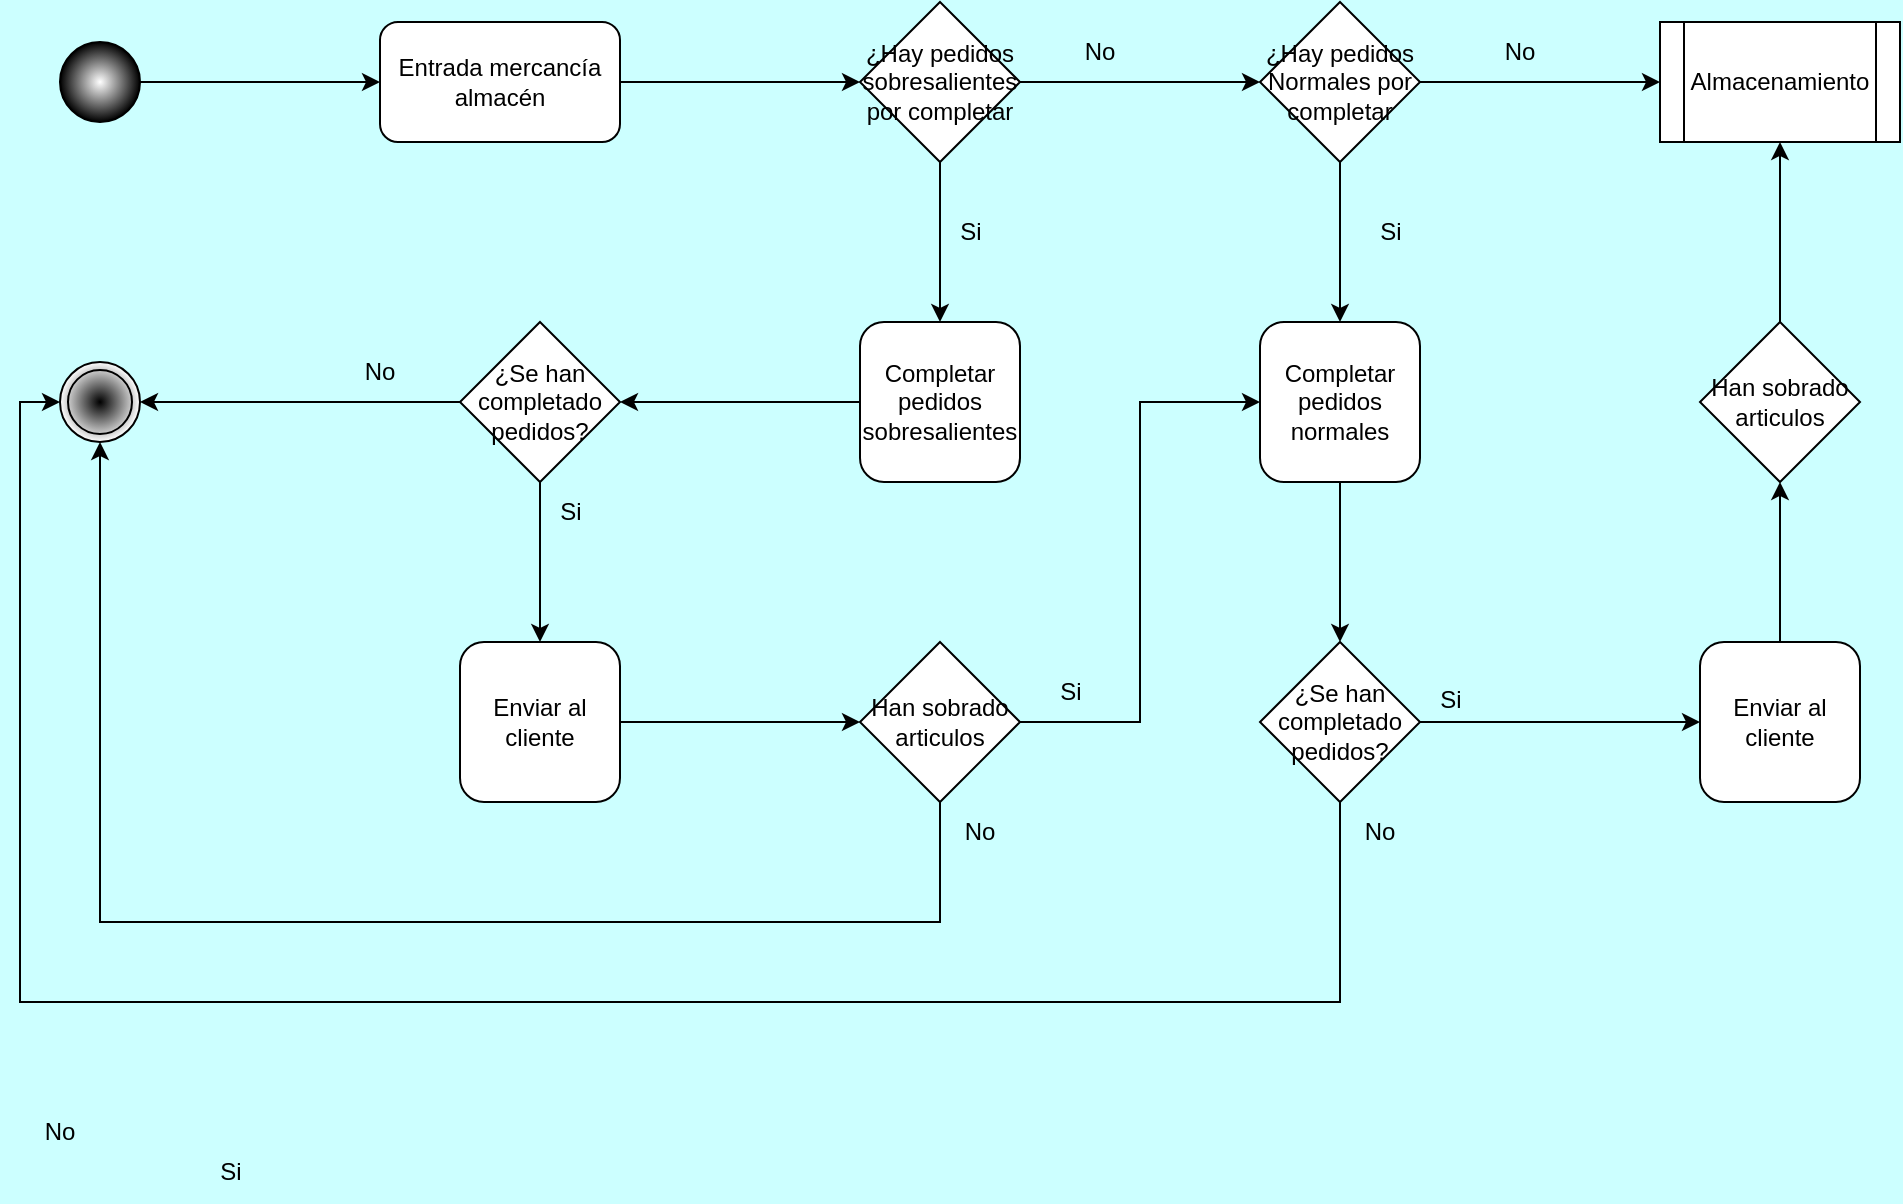 <mxfile version="23.1.5" type="device">
  <diagram name="Página-1" id="Rganr19uKsDzd_jjGSZs">
    <mxGraphModel dx="1434" dy="789" grid="1" gridSize="10" guides="1" tooltips="1" connect="1" arrows="1" fold="1" page="1" pageScale="1" pageWidth="1169" pageHeight="827" background="#CCFFFF" math="0" shadow="0">
      <root>
        <mxCell id="0" />
        <mxCell id="1" parent="0" />
        <mxCell id="RUCjFSHT4EMNl13ghefK-5" style="edgeStyle=orthogonalEdgeStyle;rounded=0;orthogonalLoop=1;jettySize=auto;html=1;exitX=1;exitY=0.5;exitDx=0;exitDy=0;entryX=0;entryY=0.5;entryDx=0;entryDy=0;" edge="1" parent="1" source="KhnNNgycjfnA8WjDQx8Y-1" target="RUCjFSHT4EMNl13ghefK-2">
          <mxGeometry relative="1" as="geometry" />
        </mxCell>
        <mxCell id="KhnNNgycjfnA8WjDQx8Y-1" value="Entrada mercancía almacén" style="rounded=1;whiteSpace=wrap;html=1;" parent="1" vertex="1">
          <mxGeometry x="280" y="90" width="120" height="60" as="geometry" />
        </mxCell>
        <mxCell id="RUCjFSHT4EMNl13ghefK-1" style="edgeStyle=orthogonalEdgeStyle;rounded=0;orthogonalLoop=1;jettySize=auto;html=1;exitX=1;exitY=0.5;exitDx=0;exitDy=0;" edge="1" parent="1" source="KhnNNgycjfnA8WjDQx8Y-6" target="KhnNNgycjfnA8WjDQx8Y-1">
          <mxGeometry relative="1" as="geometry" />
        </mxCell>
        <mxCell id="KhnNNgycjfnA8WjDQx8Y-6" value="" style="ellipse;whiteSpace=wrap;html=1;aspect=fixed;fillColor=#FFFFFF;fillStyle=auto;gradientColor=#000000;gradientDirection=radial;" parent="1" vertex="1">
          <mxGeometry x="120" y="100" width="40" height="40" as="geometry" />
        </mxCell>
        <mxCell id="KhnNNgycjfnA8WjDQx8Y-18" value="" style="ellipse;shape=doubleEllipse;whiteSpace=wrap;html=1;aspect=fixed;gradientColor=#FFFFFF;gradientDirection=radial;fillColor=#000000;" parent="1" vertex="1">
          <mxGeometry x="120" y="260" width="40" height="40" as="geometry" />
        </mxCell>
        <mxCell id="8gqbpLLkER0GLrXkm65x-8" value="No" style="text;html=1;strokeColor=none;fillColor=none;align=center;verticalAlign=middle;whiteSpace=wrap;rounded=0;" parent="1" vertex="1">
          <mxGeometry x="90" y="630" width="60" height="30" as="geometry" />
        </mxCell>
        <mxCell id="8gqbpLLkER0GLrXkm65x-9" value="Si" style="text;html=1;align=center;verticalAlign=middle;resizable=0;points=[];autosize=1;strokeColor=none;fillColor=none;" parent="1" vertex="1">
          <mxGeometry x="190" y="650" width="30" height="30" as="geometry" />
        </mxCell>
        <mxCell id="RUCjFSHT4EMNl13ghefK-6" style="edgeStyle=orthogonalEdgeStyle;rounded=0;orthogonalLoop=1;jettySize=auto;html=1;exitX=1;exitY=0.5;exitDx=0;exitDy=0;entryX=0;entryY=0.5;entryDx=0;entryDy=0;" edge="1" parent="1" source="RUCjFSHT4EMNl13ghefK-2" target="RUCjFSHT4EMNl13ghefK-3">
          <mxGeometry relative="1" as="geometry" />
        </mxCell>
        <mxCell id="RUCjFSHT4EMNl13ghefK-13" style="edgeStyle=orthogonalEdgeStyle;rounded=0;orthogonalLoop=1;jettySize=auto;html=1;exitX=0.5;exitY=1;exitDx=0;exitDy=0;" edge="1" parent="1" source="RUCjFSHT4EMNl13ghefK-2" target="RUCjFSHT4EMNl13ghefK-10">
          <mxGeometry relative="1" as="geometry" />
        </mxCell>
        <mxCell id="RUCjFSHT4EMNl13ghefK-2" value="¿Hay pedidos sobresalientes por completar" style="rhombus;whiteSpace=wrap;html=1;" vertex="1" parent="1">
          <mxGeometry x="520" y="80" width="80" height="80" as="geometry" />
        </mxCell>
        <mxCell id="RUCjFSHT4EMNl13ghefK-7" style="edgeStyle=orthogonalEdgeStyle;rounded=0;orthogonalLoop=1;jettySize=auto;html=1;exitX=1;exitY=0.5;exitDx=0;exitDy=0;entryX=0;entryY=0.5;entryDx=0;entryDy=0;" edge="1" parent="1" source="RUCjFSHT4EMNl13ghefK-3" target="RUCjFSHT4EMNl13ghefK-4">
          <mxGeometry relative="1" as="geometry" />
        </mxCell>
        <mxCell id="RUCjFSHT4EMNl13ghefK-14" style="edgeStyle=orthogonalEdgeStyle;rounded=0;orthogonalLoop=1;jettySize=auto;html=1;exitX=0.5;exitY=1;exitDx=0;exitDy=0;entryX=0.5;entryY=0;entryDx=0;entryDy=0;" edge="1" parent="1" source="RUCjFSHT4EMNl13ghefK-3" target="RUCjFSHT4EMNl13ghefK-12">
          <mxGeometry relative="1" as="geometry" />
        </mxCell>
        <mxCell id="RUCjFSHT4EMNl13ghefK-3" value="¿Hay pedidos Normales por completar" style="rhombus;whiteSpace=wrap;html=1;" vertex="1" parent="1">
          <mxGeometry x="720" y="80" width="80" height="80" as="geometry" />
        </mxCell>
        <mxCell id="RUCjFSHT4EMNl13ghefK-4" value="Almacenamiento" style="shape=process;whiteSpace=wrap;html=1;backgroundOutline=1;" vertex="1" parent="1">
          <mxGeometry x="920" y="90" width="120" height="60" as="geometry" />
        </mxCell>
        <mxCell id="RUCjFSHT4EMNl13ghefK-8" value="No" style="text;html=1;strokeColor=none;fillColor=none;align=center;verticalAlign=middle;whiteSpace=wrap;rounded=0;" vertex="1" parent="1">
          <mxGeometry x="610" y="90" width="60" height="30" as="geometry" />
        </mxCell>
        <mxCell id="RUCjFSHT4EMNl13ghefK-9" value="No" style="text;html=1;strokeColor=none;fillColor=none;align=center;verticalAlign=middle;whiteSpace=wrap;rounded=0;" vertex="1" parent="1">
          <mxGeometry x="820" y="90" width="60" height="30" as="geometry" />
        </mxCell>
        <mxCell id="RUCjFSHT4EMNl13ghefK-19" style="edgeStyle=orthogonalEdgeStyle;rounded=0;orthogonalLoop=1;jettySize=auto;html=1;exitX=0;exitY=0.5;exitDx=0;exitDy=0;" edge="1" parent="1" source="RUCjFSHT4EMNl13ghefK-10" target="RUCjFSHT4EMNl13ghefK-18">
          <mxGeometry relative="1" as="geometry" />
        </mxCell>
        <mxCell id="RUCjFSHT4EMNl13ghefK-10" value="&lt;div&gt;Completar &lt;br&gt;&lt;/div&gt;&lt;div&gt;pedidos&lt;br&gt;&lt;/div&gt;&lt;div&gt;sobresalientes&lt;br&gt;&lt;/div&gt;" style="rounded=1;whiteSpace=wrap;html=1;" vertex="1" parent="1">
          <mxGeometry x="520" y="240" width="80" height="80" as="geometry" />
        </mxCell>
        <mxCell id="RUCjFSHT4EMNl13ghefK-32" style="edgeStyle=orthogonalEdgeStyle;rounded=0;orthogonalLoop=1;jettySize=auto;html=1;exitX=0.5;exitY=1;exitDx=0;exitDy=0;entryX=0.5;entryY=0;entryDx=0;entryDy=0;" edge="1" parent="1" source="RUCjFSHT4EMNl13ghefK-12" target="RUCjFSHT4EMNl13ghefK-30">
          <mxGeometry relative="1" as="geometry" />
        </mxCell>
        <mxCell id="RUCjFSHT4EMNl13ghefK-12" value="&lt;div&gt;Completar &lt;br&gt;&lt;/div&gt;&lt;div&gt;pedidos&lt;br&gt;&lt;/div&gt;&lt;div&gt;normales&lt;br&gt;&lt;/div&gt;" style="rounded=1;whiteSpace=wrap;html=1;" vertex="1" parent="1">
          <mxGeometry x="720" y="240" width="80" height="80" as="geometry" />
        </mxCell>
        <mxCell id="RUCjFSHT4EMNl13ghefK-15" value="Si" style="text;html=1;align=center;verticalAlign=middle;resizable=0;points=[];autosize=1;strokeColor=none;fillColor=none;" vertex="1" parent="1">
          <mxGeometry x="560" y="180" width="30" height="30" as="geometry" />
        </mxCell>
        <mxCell id="RUCjFSHT4EMNl13ghefK-16" value="Si" style="text;html=1;align=center;verticalAlign=middle;resizable=0;points=[];autosize=1;strokeColor=none;fillColor=none;" vertex="1" parent="1">
          <mxGeometry x="770" y="180" width="30" height="30" as="geometry" />
        </mxCell>
        <mxCell id="RUCjFSHT4EMNl13ghefK-26" style="edgeStyle=orthogonalEdgeStyle;rounded=0;orthogonalLoop=1;jettySize=auto;html=1;exitX=1;exitY=0.5;exitDx=0;exitDy=0;entryX=0;entryY=0.5;entryDx=0;entryDy=0;" edge="1" parent="1" source="RUCjFSHT4EMNl13ghefK-17" target="RUCjFSHT4EMNl13ghefK-12">
          <mxGeometry relative="1" as="geometry" />
        </mxCell>
        <mxCell id="RUCjFSHT4EMNl13ghefK-27" style="edgeStyle=orthogonalEdgeStyle;rounded=0;orthogonalLoop=1;jettySize=auto;html=1;exitX=0.5;exitY=1;exitDx=0;exitDy=0;entryX=0.5;entryY=1;entryDx=0;entryDy=0;" edge="1" parent="1" source="RUCjFSHT4EMNl13ghefK-17" target="KhnNNgycjfnA8WjDQx8Y-18">
          <mxGeometry relative="1" as="geometry">
            <Array as="points">
              <mxPoint x="560" y="540" />
              <mxPoint x="140" y="540" />
            </Array>
          </mxGeometry>
        </mxCell>
        <mxCell id="RUCjFSHT4EMNl13ghefK-17" value="Han sobrado articulos" style="rhombus;whiteSpace=wrap;html=1;" vertex="1" parent="1">
          <mxGeometry x="520" y="400" width="80" height="80" as="geometry" />
        </mxCell>
        <mxCell id="RUCjFSHT4EMNl13ghefK-21" style="edgeStyle=orthogonalEdgeStyle;rounded=0;orthogonalLoop=1;jettySize=auto;html=1;exitX=0.5;exitY=1;exitDx=0;exitDy=0;" edge="1" parent="1" source="RUCjFSHT4EMNl13ghefK-18" target="RUCjFSHT4EMNl13ghefK-20">
          <mxGeometry relative="1" as="geometry" />
        </mxCell>
        <mxCell id="RUCjFSHT4EMNl13ghefK-22" style="edgeStyle=orthogonalEdgeStyle;rounded=0;orthogonalLoop=1;jettySize=auto;html=1;exitX=0;exitY=0.5;exitDx=0;exitDy=0;entryX=1;entryY=0.5;entryDx=0;entryDy=0;" edge="1" parent="1" source="RUCjFSHT4EMNl13ghefK-18" target="KhnNNgycjfnA8WjDQx8Y-18">
          <mxGeometry relative="1" as="geometry" />
        </mxCell>
        <mxCell id="RUCjFSHT4EMNl13ghefK-18" value="¿Se han completado pedidos?" style="rhombus;whiteSpace=wrap;html=1;" vertex="1" parent="1">
          <mxGeometry x="320" y="240" width="80" height="80" as="geometry" />
        </mxCell>
        <mxCell id="RUCjFSHT4EMNl13ghefK-23" style="edgeStyle=orthogonalEdgeStyle;rounded=0;orthogonalLoop=1;jettySize=auto;html=1;exitX=1;exitY=0.5;exitDx=0;exitDy=0;entryX=0;entryY=0.5;entryDx=0;entryDy=0;" edge="1" parent="1" source="RUCjFSHT4EMNl13ghefK-20" target="RUCjFSHT4EMNl13ghefK-17">
          <mxGeometry relative="1" as="geometry" />
        </mxCell>
        <mxCell id="RUCjFSHT4EMNl13ghefK-20" value="Enviar al cliente" style="rounded=1;whiteSpace=wrap;html=1;" vertex="1" parent="1">
          <mxGeometry x="320" y="400" width="80" height="80" as="geometry" />
        </mxCell>
        <mxCell id="RUCjFSHT4EMNl13ghefK-24" value="No" style="text;html=1;strokeColor=none;fillColor=none;align=center;verticalAlign=middle;whiteSpace=wrap;rounded=0;" vertex="1" parent="1">
          <mxGeometry x="250" y="250" width="60" height="30" as="geometry" />
        </mxCell>
        <mxCell id="RUCjFSHT4EMNl13ghefK-25" value="Si" style="text;html=1;align=center;verticalAlign=middle;resizable=0;points=[];autosize=1;strokeColor=none;fillColor=none;" vertex="1" parent="1">
          <mxGeometry x="360" y="320" width="30" height="30" as="geometry" />
        </mxCell>
        <mxCell id="RUCjFSHT4EMNl13ghefK-28" value="Si" style="text;html=1;align=center;verticalAlign=middle;resizable=0;points=[];autosize=1;strokeColor=none;fillColor=none;" vertex="1" parent="1">
          <mxGeometry x="610" y="410" width="30" height="30" as="geometry" />
        </mxCell>
        <mxCell id="RUCjFSHT4EMNl13ghefK-29" value="No" style="text;html=1;strokeColor=none;fillColor=none;align=center;verticalAlign=middle;whiteSpace=wrap;rounded=0;" vertex="1" parent="1">
          <mxGeometry x="550" y="480" width="60" height="30" as="geometry" />
        </mxCell>
        <mxCell id="RUCjFSHT4EMNl13ghefK-34" style="edgeStyle=orthogonalEdgeStyle;rounded=0;orthogonalLoop=1;jettySize=auto;html=1;exitX=1;exitY=0.5;exitDx=0;exitDy=0;" edge="1" parent="1" source="RUCjFSHT4EMNl13ghefK-30" target="RUCjFSHT4EMNl13ghefK-33">
          <mxGeometry relative="1" as="geometry" />
        </mxCell>
        <mxCell id="RUCjFSHT4EMNl13ghefK-36" style="edgeStyle=orthogonalEdgeStyle;rounded=0;orthogonalLoop=1;jettySize=auto;html=1;exitX=0.5;exitY=1;exitDx=0;exitDy=0;entryX=0;entryY=0.5;entryDx=0;entryDy=0;" edge="1" parent="1" source="RUCjFSHT4EMNl13ghefK-30" target="KhnNNgycjfnA8WjDQx8Y-18">
          <mxGeometry relative="1" as="geometry">
            <Array as="points">
              <mxPoint x="760" y="580" />
              <mxPoint x="100" y="580" />
              <mxPoint x="100" y="280" />
            </Array>
          </mxGeometry>
        </mxCell>
        <mxCell id="RUCjFSHT4EMNl13ghefK-30" value="¿Se han completado pedidos?" style="rhombus;whiteSpace=wrap;html=1;" vertex="1" parent="1">
          <mxGeometry x="720" y="400" width="80" height="80" as="geometry" />
        </mxCell>
        <mxCell id="RUCjFSHT4EMNl13ghefK-40" style="edgeStyle=orthogonalEdgeStyle;rounded=0;orthogonalLoop=1;jettySize=auto;html=1;entryX=0.5;entryY=1;entryDx=0;entryDy=0;" edge="1" parent="1" source="RUCjFSHT4EMNl13ghefK-33" target="RUCjFSHT4EMNl13ghefK-39">
          <mxGeometry relative="1" as="geometry" />
        </mxCell>
        <mxCell id="RUCjFSHT4EMNl13ghefK-33" value="Enviar al cliente" style="rounded=1;whiteSpace=wrap;html=1;" vertex="1" parent="1">
          <mxGeometry x="940" y="400" width="80" height="80" as="geometry" />
        </mxCell>
        <mxCell id="RUCjFSHT4EMNl13ghefK-37" value="No" style="text;html=1;strokeColor=none;fillColor=none;align=center;verticalAlign=middle;whiteSpace=wrap;rounded=0;" vertex="1" parent="1">
          <mxGeometry x="750" y="480" width="60" height="30" as="geometry" />
        </mxCell>
        <mxCell id="RUCjFSHT4EMNl13ghefK-38" value="Si" style="text;html=1;align=center;verticalAlign=middle;resizable=0;points=[];autosize=1;strokeColor=none;fillColor=none;" vertex="1" parent="1">
          <mxGeometry x="800" y="414" width="30" height="30" as="geometry" />
        </mxCell>
        <mxCell id="RUCjFSHT4EMNl13ghefK-41" style="edgeStyle=orthogonalEdgeStyle;rounded=0;orthogonalLoop=1;jettySize=auto;html=1;exitX=0.5;exitY=0;exitDx=0;exitDy=0;entryX=0.5;entryY=1;entryDx=0;entryDy=0;" edge="1" parent="1" source="RUCjFSHT4EMNl13ghefK-39" target="RUCjFSHT4EMNl13ghefK-4">
          <mxGeometry relative="1" as="geometry" />
        </mxCell>
        <mxCell id="RUCjFSHT4EMNl13ghefK-39" value="Han sobrado articulos" style="rhombus;whiteSpace=wrap;html=1;" vertex="1" parent="1">
          <mxGeometry x="940" y="240" width="80" height="80" as="geometry" />
        </mxCell>
      </root>
    </mxGraphModel>
  </diagram>
</mxfile>
